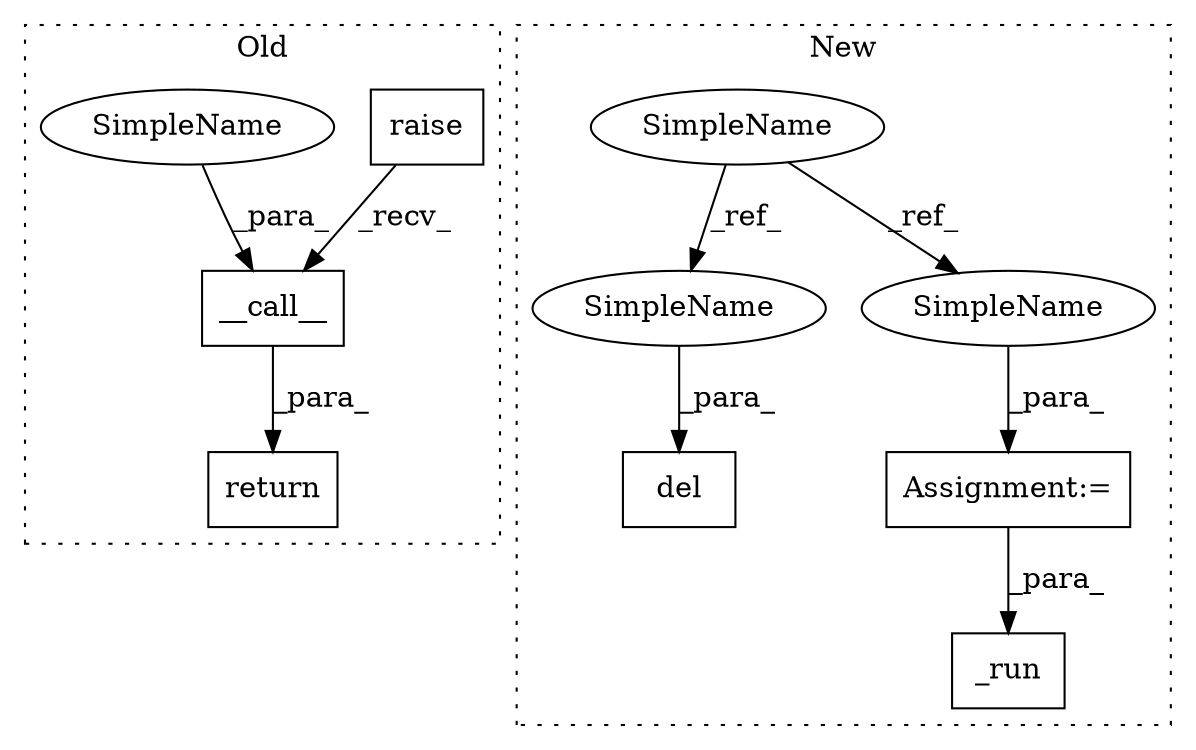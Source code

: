 digraph G {
subgraph cluster0 {
1 [label="__call__" a="32" s="9586,9688" l="9,1" shape="box"];
6 [label="raise" a="32" s="9544,9584" l="6,1" shape="box"];
7 [label="return" a="41" s="9537" l="7" shape="box"];
10 [label="SimpleName" a="42" s="9595" l="12" shape="ellipse"];
label = "Old";
style="dotted";
}
subgraph cluster1 {
2 [label="del" a="32" s="9132,9148" l="4,1" shape="box"];
3 [label="SimpleName" a="42" s="8953" l="12" shape="ellipse"];
4 [label="Assignment:=" a="7" s="9113" l="1" shape="box"];
5 [label="_run" a="32" s="9219,9293" l="5,1" shape="box"];
8 [label="SimpleName" a="42" s="9136" l="12" shape="ellipse"];
9 [label="SimpleName" a="42" s="9114" l="12" shape="ellipse"];
label = "New";
style="dotted";
}
1 -> 7 [label="_para_"];
3 -> 9 [label="_ref_"];
3 -> 8 [label="_ref_"];
4 -> 5 [label="_para_"];
6 -> 1 [label="_recv_"];
8 -> 2 [label="_para_"];
9 -> 4 [label="_para_"];
10 -> 1 [label="_para_"];
}